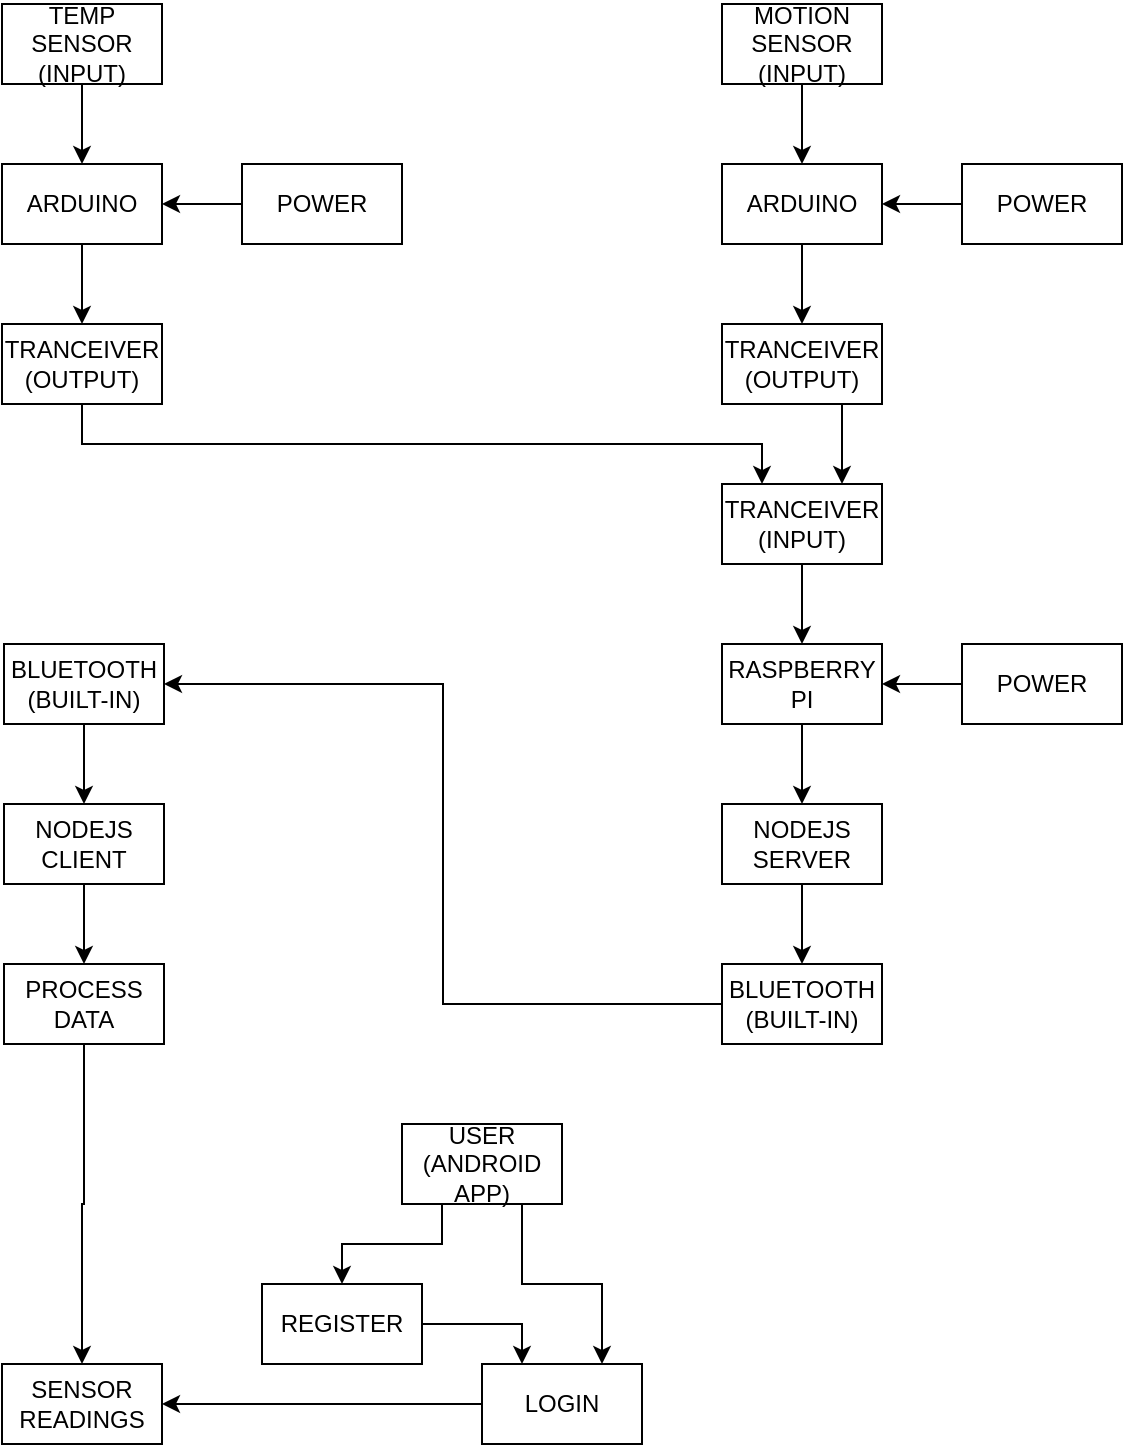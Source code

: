 <mxfile version="12.2.3" type="device" pages="1"><diagram id="TRm5bzxg-ud4LX4wOFcC" name="Page-1"><mxGraphModel dx="1408" dy="774" grid="1" gridSize="10" guides="1" tooltips="1" connect="1" arrows="1" fold="1" page="1" pageScale="1" pageWidth="850" pageHeight="1100" math="0" shadow="0"><root><mxCell id="0"/><mxCell id="1" parent="0"/><mxCell id="4bc67zAZiY7YhjhGOm4k-6" style="edgeStyle=orthogonalEdgeStyle;rounded=0;orthogonalLoop=1;jettySize=auto;html=1;entryX=0.5;entryY=0;entryDx=0;entryDy=0;" edge="1" parent="1" source="Huk8eCEphcnhAea_9xpB-1" target="4bc67zAZiY7YhjhGOm4k-5"><mxGeometry relative="1" as="geometry"/></mxCell><mxCell id="Huk8eCEphcnhAea_9xpB-1" value="ARDUINO" style="rounded=0;whiteSpace=wrap;html=1;" parent="1" vertex="1"><mxGeometry x="200" y="120" width="80" height="40" as="geometry"/></mxCell><mxCell id="Huk8eCEphcnhAea_9xpB-8" style="edgeStyle=orthogonalEdgeStyle;rounded=0;orthogonalLoop=1;jettySize=auto;html=1;exitX=0.5;exitY=1;exitDx=0;exitDy=0;entryX=0.5;entryY=0;entryDx=0;entryDy=0;" parent="1" source="Huk8eCEphcnhAea_9xpB-4" target="Huk8eCEphcnhAea_9xpB-1" edge="1"><mxGeometry relative="1" as="geometry"/></mxCell><mxCell id="Huk8eCEphcnhAea_9xpB-4" value="TEMP SENSOR (INPUT)" style="rounded=0;whiteSpace=wrap;html=1;" parent="1" vertex="1"><mxGeometry x="200" y="40" width="80" height="40" as="geometry"/></mxCell><mxCell id="4bc67zAZiY7YhjhGOm4k-11" value="" style="edgeStyle=orthogonalEdgeStyle;rounded=0;orthogonalLoop=1;jettySize=auto;html=1;" edge="1" parent="1" source="Huk8eCEphcnhAea_9xpB-5" target="Huk8eCEphcnhAea_9xpB-1"><mxGeometry relative="1" as="geometry"/></mxCell><mxCell id="Huk8eCEphcnhAea_9xpB-5" value="POWER" style="rounded=0;whiteSpace=wrap;html=1;" parent="1" vertex="1"><mxGeometry x="320" y="120" width="80" height="40" as="geometry"/></mxCell><mxCell id="4bc67zAZiY7YhjhGOm4k-9" style="edgeStyle=orthogonalEdgeStyle;rounded=0;orthogonalLoop=1;jettySize=auto;html=1;entryX=0.5;entryY=0;entryDx=0;entryDy=0;" edge="1" parent="1" source="Huk8eCEphcnhAea_9xpB-10" target="4bc67zAZiY7YhjhGOm4k-8"><mxGeometry relative="1" as="geometry"/></mxCell><mxCell id="Huk8eCEphcnhAea_9xpB-10" value="ARDUINO" style="rounded=0;whiteSpace=wrap;html=1;" parent="1" vertex="1"><mxGeometry x="560" y="120" width="80" height="40" as="geometry"/></mxCell><mxCell id="Huk8eCEphcnhAea_9xpB-11" style="edgeStyle=orthogonalEdgeStyle;rounded=0;orthogonalLoop=1;jettySize=auto;html=1;exitX=0.5;exitY=1;exitDx=0;exitDy=0;entryX=0.5;entryY=0;entryDx=0;entryDy=0;" parent="1" source="Huk8eCEphcnhAea_9xpB-12" target="Huk8eCEphcnhAea_9xpB-10" edge="1"><mxGeometry relative="1" as="geometry"/></mxCell><mxCell id="Huk8eCEphcnhAea_9xpB-12" value="MOTION SENSOR (INPUT)" style="rounded=0;whiteSpace=wrap;html=1;" parent="1" vertex="1"><mxGeometry x="560" y="40" width="80" height="40" as="geometry"/></mxCell><mxCell id="4bc67zAZiY7YhjhGOm4k-10" style="edgeStyle=orthogonalEdgeStyle;rounded=0;orthogonalLoop=1;jettySize=auto;html=1;entryX=1;entryY=0.5;entryDx=0;entryDy=0;" edge="1" parent="1" source="Huk8eCEphcnhAea_9xpB-14" target="Huk8eCEphcnhAea_9xpB-10"><mxGeometry relative="1" as="geometry"/></mxCell><mxCell id="Huk8eCEphcnhAea_9xpB-14" value="POWER" style="rounded=0;whiteSpace=wrap;html=1;" parent="1" vertex="1"><mxGeometry x="680" y="120" width="80" height="40" as="geometry"/></mxCell><mxCell id="4bc67zAZiY7YhjhGOm4k-18" value="" style="edgeStyle=orthogonalEdgeStyle;rounded=0;orthogonalLoop=1;jettySize=auto;html=1;" edge="1" parent="1" source="Huk8eCEphcnhAea_9xpB-18" target="4bc67zAZiY7YhjhGOm4k-17"><mxGeometry relative="1" as="geometry"/></mxCell><mxCell id="Huk8eCEphcnhAea_9xpB-18" value="RASPBERRY PI" style="rounded=0;whiteSpace=wrap;html=1;" parent="1" vertex="1"><mxGeometry x="560" y="360" width="80" height="40" as="geometry"/></mxCell><mxCell id="4bc67zAZiY7YhjhGOm4k-15" style="edgeStyle=orthogonalEdgeStyle;rounded=0;orthogonalLoop=1;jettySize=auto;html=1;exitX=0.5;exitY=1;exitDx=0;exitDy=0;entryX=0.5;entryY=0;entryDx=0;entryDy=0;" edge="1" parent="1" source="4bc67zAZiY7YhjhGOm4k-12" target="Huk8eCEphcnhAea_9xpB-18"><mxGeometry relative="1" as="geometry"/></mxCell><mxCell id="4bc67zAZiY7YhjhGOm4k-12" value="TRANCEIVER (INPUT)" style="rounded=0;whiteSpace=wrap;html=1;" vertex="1" parent="1"><mxGeometry x="560" y="280" width="80" height="40" as="geometry"/></mxCell><mxCell id="4bc67zAZiY7YhjhGOm4k-16" value="" style="edgeStyle=orthogonalEdgeStyle;rounded=0;orthogonalLoop=1;jettySize=auto;html=1;" edge="1" parent="1" source="Huk8eCEphcnhAea_9xpB-20" target="Huk8eCEphcnhAea_9xpB-18"><mxGeometry relative="1" as="geometry"/></mxCell><mxCell id="Huk8eCEphcnhAea_9xpB-20" value="POWER" style="rounded=0;whiteSpace=wrap;html=1;" parent="1" vertex="1"><mxGeometry x="680" y="360" width="80" height="40" as="geometry"/></mxCell><mxCell id="4bc67zAZiY7YhjhGOm4k-19" style="edgeStyle=orthogonalEdgeStyle;rounded=0;orthogonalLoop=1;jettySize=auto;html=1;exitX=0.5;exitY=1;exitDx=0;exitDy=0;entryX=0.25;entryY=0;entryDx=0;entryDy=0;" edge="1" parent="1" source="4bc67zAZiY7YhjhGOm4k-5" target="4bc67zAZiY7YhjhGOm4k-12"><mxGeometry relative="1" as="geometry"/></mxCell><mxCell id="4bc67zAZiY7YhjhGOm4k-5" value="TRANCEIVER (OUTPUT)" style="rounded=0;whiteSpace=wrap;html=1;" vertex="1" parent="1"><mxGeometry x="200" y="200" width="80" height="40" as="geometry"/></mxCell><mxCell id="4bc67zAZiY7YhjhGOm4k-20" style="edgeStyle=orthogonalEdgeStyle;rounded=0;orthogonalLoop=1;jettySize=auto;html=1;exitX=0.75;exitY=1;exitDx=0;exitDy=0;entryX=0.75;entryY=0;entryDx=0;entryDy=0;" edge="1" parent="1" source="4bc67zAZiY7YhjhGOm4k-8" target="4bc67zAZiY7YhjhGOm4k-12"><mxGeometry relative="1" as="geometry"/></mxCell><mxCell id="4bc67zAZiY7YhjhGOm4k-8" value="TRANCEIVER (OUTPUT)" style="rounded=0;whiteSpace=wrap;html=1;" vertex="1" parent="1"><mxGeometry x="560" y="200" width="80" height="40" as="geometry"/></mxCell><mxCell id="4bc67zAZiY7YhjhGOm4k-31" value="" style="edgeStyle=orthogonalEdgeStyle;rounded=0;orthogonalLoop=1;jettySize=auto;html=1;" edge="1" parent="1" source="4bc67zAZiY7YhjhGOm4k-17" target="4bc67zAZiY7YhjhGOm4k-29"><mxGeometry relative="1" as="geometry"/></mxCell><mxCell id="4bc67zAZiY7YhjhGOm4k-17" value="NODEJS SERVER" style="rounded=0;whiteSpace=wrap;html=1;" vertex="1" parent="1"><mxGeometry x="560" y="440" width="80" height="40" as="geometry"/></mxCell><mxCell id="4bc67zAZiY7YhjhGOm4k-33" value="" style="edgeStyle=orthogonalEdgeStyle;rounded=0;orthogonalLoop=1;jettySize=auto;html=1;" edge="1" parent="1" source="4bc67zAZiY7YhjhGOm4k-21" target="4bc67zAZiY7YhjhGOm4k-22"><mxGeometry relative="1" as="geometry"/></mxCell><mxCell id="4bc67zAZiY7YhjhGOm4k-21" value="BLUETOOTH (BUILT-IN)" style="rounded=0;whiteSpace=wrap;html=1;" vertex="1" parent="1"><mxGeometry x="201" y="360" width="80" height="40" as="geometry"/></mxCell><mxCell id="4bc67zAZiY7YhjhGOm4k-54" value="" style="edgeStyle=orthogonalEdgeStyle;rounded=0;orthogonalLoop=1;jettySize=auto;html=1;" edge="1" parent="1" source="4bc67zAZiY7YhjhGOm4k-22" target="4bc67zAZiY7YhjhGOm4k-53"><mxGeometry relative="1" as="geometry"/></mxCell><mxCell id="4bc67zAZiY7YhjhGOm4k-22" value="NODEJS CLIENT" style="rounded=0;whiteSpace=wrap;html=1;" vertex="1" parent="1"><mxGeometry x="201" y="440" width="80" height="40" as="geometry"/></mxCell><mxCell id="4bc67zAZiY7YhjhGOm4k-32" style="edgeStyle=orthogonalEdgeStyle;rounded=0;orthogonalLoop=1;jettySize=auto;html=1;exitX=0;exitY=0.5;exitDx=0;exitDy=0;entryX=1;entryY=0.5;entryDx=0;entryDy=0;" edge="1" parent="1" source="4bc67zAZiY7YhjhGOm4k-29" target="4bc67zAZiY7YhjhGOm4k-21"><mxGeometry relative="1" as="geometry"/></mxCell><mxCell id="4bc67zAZiY7YhjhGOm4k-29" value="BLUETOOTH (BUILT-IN)" style="rounded=0;whiteSpace=wrap;html=1;" vertex="1" parent="1"><mxGeometry x="560" y="520" width="80" height="40" as="geometry"/></mxCell><mxCell id="4bc67zAZiY7YhjhGOm4k-40" value="" style="edgeStyle=orthogonalEdgeStyle;rounded=0;orthogonalLoop=1;jettySize=auto;html=1;" edge="1" parent="1" source="4bc67zAZiY7YhjhGOm4k-38" target="4bc67zAZiY7YhjhGOm4k-39"><mxGeometry relative="1" as="geometry"/></mxCell><mxCell id="4bc67zAZiY7YhjhGOm4k-38" value="LOGIN" style="rounded=0;whiteSpace=wrap;html=1;" vertex="1" parent="1"><mxGeometry x="440" y="720" width="80" height="40" as="geometry"/></mxCell><mxCell id="4bc67zAZiY7YhjhGOm4k-39" value="SENSOR READINGS" style="rounded=0;whiteSpace=wrap;html=1;" vertex="1" parent="1"><mxGeometry x="200" y="720" width="80" height="40" as="geometry"/></mxCell><mxCell id="4bc67zAZiY7YhjhGOm4k-48" style="edgeStyle=orthogonalEdgeStyle;rounded=0;orthogonalLoop=1;jettySize=auto;html=1;exitX=1;exitY=0.5;exitDx=0;exitDy=0;entryX=0.25;entryY=0;entryDx=0;entryDy=0;" edge="1" parent="1" source="4bc67zAZiY7YhjhGOm4k-41" target="4bc67zAZiY7YhjhGOm4k-38"><mxGeometry relative="1" as="geometry"/></mxCell><mxCell id="4bc67zAZiY7YhjhGOm4k-41" value="REGISTER" style="rounded=0;whiteSpace=wrap;html=1;" vertex="1" parent="1"><mxGeometry x="330" y="680" width="80" height="40" as="geometry"/></mxCell><mxCell id="4bc67zAZiY7YhjhGOm4k-50" style="edgeStyle=orthogonalEdgeStyle;rounded=0;orthogonalLoop=1;jettySize=auto;html=1;exitX=0.75;exitY=1;exitDx=0;exitDy=0;entryX=0.75;entryY=0;entryDx=0;entryDy=0;" edge="1" parent="1" source="4bc67zAZiY7YhjhGOm4k-46" target="4bc67zAZiY7YhjhGOm4k-38"><mxGeometry relative="1" as="geometry"/></mxCell><mxCell id="4bc67zAZiY7YhjhGOm4k-51" style="edgeStyle=orthogonalEdgeStyle;rounded=0;orthogonalLoop=1;jettySize=auto;html=1;exitX=0.25;exitY=1;exitDx=0;exitDy=0;entryX=0.5;entryY=0;entryDx=0;entryDy=0;" edge="1" parent="1" source="4bc67zAZiY7YhjhGOm4k-46" target="4bc67zAZiY7YhjhGOm4k-41"><mxGeometry relative="1" as="geometry"/></mxCell><mxCell id="4bc67zAZiY7YhjhGOm4k-46" value="USER (ANDROID APP)" style="rounded=0;whiteSpace=wrap;html=1;" vertex="1" parent="1"><mxGeometry x="400" y="600" width="80" height="40" as="geometry"/></mxCell><mxCell id="4bc67zAZiY7YhjhGOm4k-55" style="edgeStyle=orthogonalEdgeStyle;rounded=0;orthogonalLoop=1;jettySize=auto;html=1;exitX=0.5;exitY=1;exitDx=0;exitDy=0;entryX=0.5;entryY=0;entryDx=0;entryDy=0;" edge="1" parent="1" source="4bc67zAZiY7YhjhGOm4k-53" target="4bc67zAZiY7YhjhGOm4k-39"><mxGeometry relative="1" as="geometry"/></mxCell><mxCell id="4bc67zAZiY7YhjhGOm4k-53" value="PROCESS DATA" style="rounded=0;whiteSpace=wrap;html=1;" vertex="1" parent="1"><mxGeometry x="201" y="520" width="80" height="40" as="geometry"/></mxCell></root></mxGraphModel></diagram></mxfile>